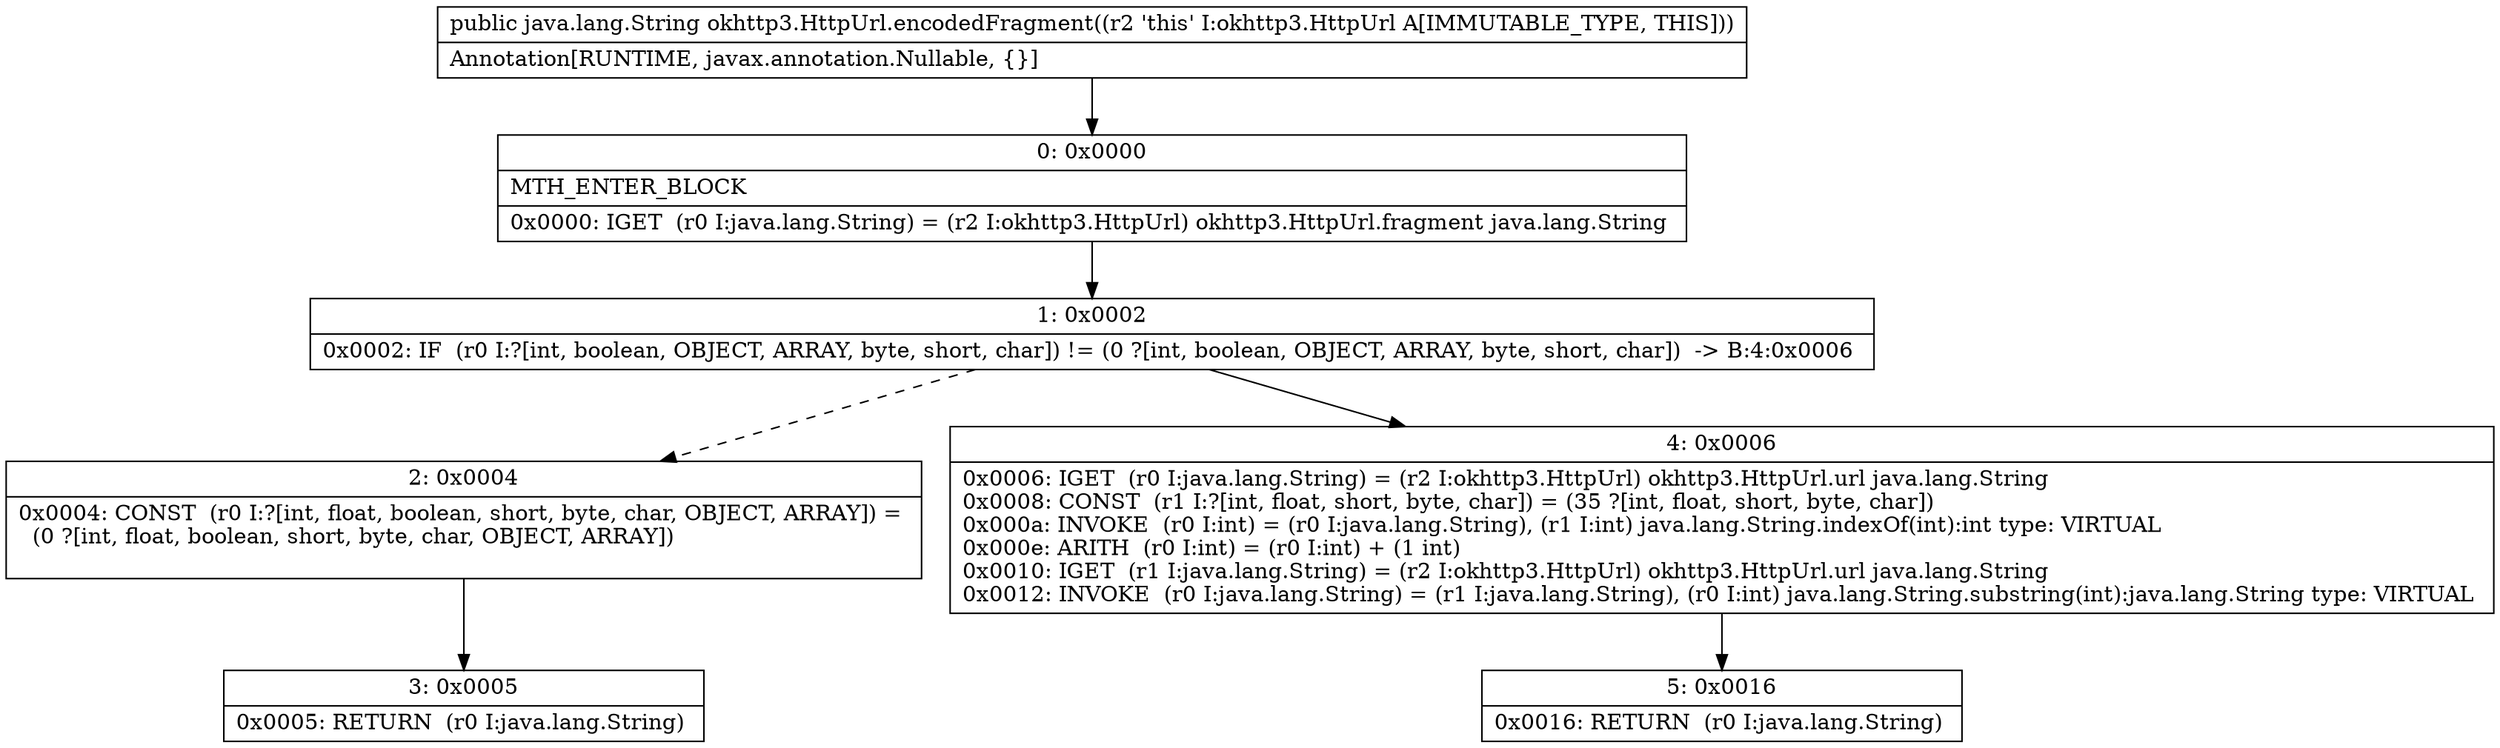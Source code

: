 digraph "CFG forokhttp3.HttpUrl.encodedFragment()Ljava\/lang\/String;" {
Node_0 [shape=record,label="{0\:\ 0x0000|MTH_ENTER_BLOCK\l|0x0000: IGET  (r0 I:java.lang.String) = (r2 I:okhttp3.HttpUrl) okhttp3.HttpUrl.fragment java.lang.String \l}"];
Node_1 [shape=record,label="{1\:\ 0x0002|0x0002: IF  (r0 I:?[int, boolean, OBJECT, ARRAY, byte, short, char]) != (0 ?[int, boolean, OBJECT, ARRAY, byte, short, char])  \-\> B:4:0x0006 \l}"];
Node_2 [shape=record,label="{2\:\ 0x0004|0x0004: CONST  (r0 I:?[int, float, boolean, short, byte, char, OBJECT, ARRAY]) = \l  (0 ?[int, float, boolean, short, byte, char, OBJECT, ARRAY])\l \l}"];
Node_3 [shape=record,label="{3\:\ 0x0005|0x0005: RETURN  (r0 I:java.lang.String) \l}"];
Node_4 [shape=record,label="{4\:\ 0x0006|0x0006: IGET  (r0 I:java.lang.String) = (r2 I:okhttp3.HttpUrl) okhttp3.HttpUrl.url java.lang.String \l0x0008: CONST  (r1 I:?[int, float, short, byte, char]) = (35 ?[int, float, short, byte, char]) \l0x000a: INVOKE  (r0 I:int) = (r0 I:java.lang.String), (r1 I:int) java.lang.String.indexOf(int):int type: VIRTUAL \l0x000e: ARITH  (r0 I:int) = (r0 I:int) + (1 int) \l0x0010: IGET  (r1 I:java.lang.String) = (r2 I:okhttp3.HttpUrl) okhttp3.HttpUrl.url java.lang.String \l0x0012: INVOKE  (r0 I:java.lang.String) = (r1 I:java.lang.String), (r0 I:int) java.lang.String.substring(int):java.lang.String type: VIRTUAL \l}"];
Node_5 [shape=record,label="{5\:\ 0x0016|0x0016: RETURN  (r0 I:java.lang.String) \l}"];
MethodNode[shape=record,label="{public java.lang.String okhttp3.HttpUrl.encodedFragment((r2 'this' I:okhttp3.HttpUrl A[IMMUTABLE_TYPE, THIS]))  | Annotation[RUNTIME, javax.annotation.Nullable, \{\}]\l}"];
MethodNode -> Node_0;
Node_0 -> Node_1;
Node_1 -> Node_2[style=dashed];
Node_1 -> Node_4;
Node_2 -> Node_3;
Node_4 -> Node_5;
}

